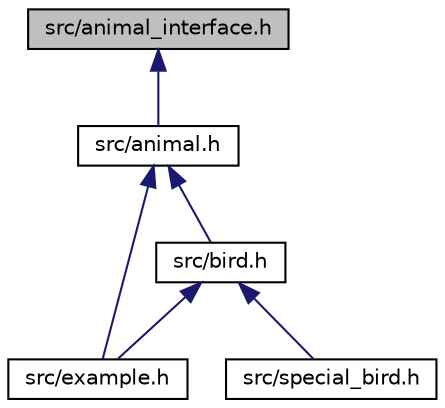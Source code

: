 digraph "src/animal_interface.h"
{
  edge [fontname="Helvetica",fontsize="10",labelfontname="Helvetica",labelfontsize="10"];
  node [fontname="Helvetica",fontsize="10",shape=record];
  Node2 [label="src/animal_interface.h",height=0.2,width=0.4,color="black", fillcolor="grey75", style="filled", fontcolor="black"];
  Node2 -> Node3 [dir="back",color="midnightblue",fontsize="10",style="solid",fontname="Helvetica"];
  Node3 [label="src/animal.h",height=0.2,width=0.4,color="black", fillcolor="white", style="filled",URL="$animal_8h.html"];
  Node3 -> Node4 [dir="back",color="midnightblue",fontsize="10",style="solid",fontname="Helvetica"];
  Node4 [label="src/bird.h",height=0.2,width=0.4,color="black", fillcolor="white", style="filled",URL="$bird_8h.html"];
  Node4 -> Node5 [dir="back",color="midnightblue",fontsize="10",style="solid",fontname="Helvetica"];
  Node5 [label="src/example.h",height=0.2,width=0.4,color="black", fillcolor="white", style="filled",URL="$example_8h.html"];
  Node4 -> Node6 [dir="back",color="midnightblue",fontsize="10",style="solid",fontname="Helvetica"];
  Node6 [label="src/special_bird.h",height=0.2,width=0.4,color="black", fillcolor="white", style="filled",URL="$special__bird_8h.html"];
  Node3 -> Node5 [dir="back",color="midnightblue",fontsize="10",style="solid",fontname="Helvetica"];
}
